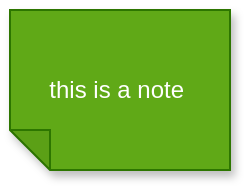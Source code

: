<mxfile>
    <diagram id="rekmcAWePu3_TlIHw5qM" name="Page-1">
        <mxGraphModel dx="357" dy="216" grid="1" gridSize="10" guides="1" tooltips="1" connect="1" arrows="1" fold="1" page="1" pageScale="1" pageWidth="850" pageHeight="1100" math="0" shadow="0">
            <root>
                <mxCell id="0"/>
                <mxCell id="1" parent="0"/>
                <mxCell id="2" value="this is a note&amp;nbsp;" style="shape=note;whiteSpace=wrap;html=1;backgroundOutline=1;fontColor=#ffffff;darkOpacity=0.05;fillColor=#60a917;strokeColor=#2D7600;fillStyle=solid;direction=west;gradientDirection=north;shadow=1;size=20;pointerEvents=1;" vertex="1" parent="1">
                    <mxGeometry x="440" y="120" width="110" height="80" as="geometry"/>
                </mxCell>
            </root>
        </mxGraphModel>
    </diagram>
</mxfile>